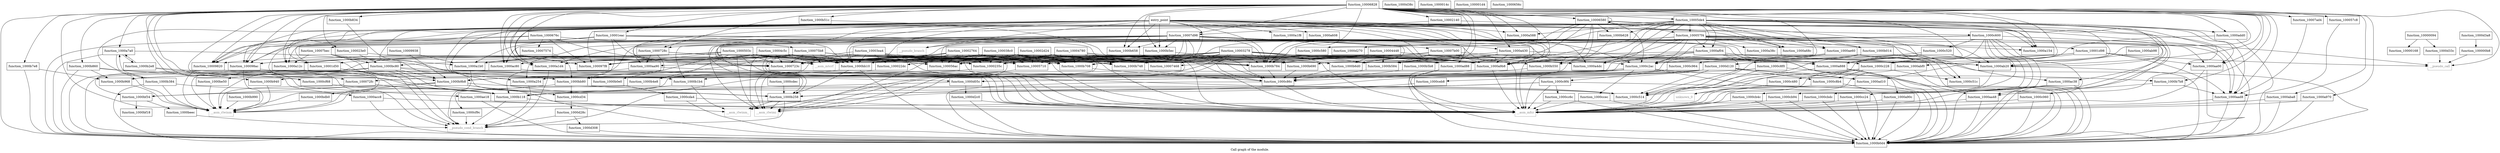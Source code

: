 digraph "Call graph of the module." {
  label="Call graph of the module.";
  node [shape=record];

  Node_function_10006828 [label="{function_10006828}"];
  Node_function_10009820 [label="{function_10009820}"];
  Node_function_1000ac80 [label="{function_1000ac80}"];
  Node_function_100098ac [label="{function_100098ac}"];
  Node_function_10009938 [label="{function_10009938}"];
  Node_function_1000a12c [label="{function_1000a12c}"];
  Node_function_1000a154 [label="{function_1000a154}"];
  Node_function_1000acc8 [label="{function_1000acc8}"];
  Node_function_1000a1b0 [label="{function_1000a1b0}"];
  Node_function_1000a1d4 [label="{function_1000a1d4}"];
  Node_function_1000a1f8 [label="{function_1000a1f8}"];
  Node_function_1000a254 [label="{function_1000a254}"];
  Node_function_1000a38c [label="{function_1000a38c}"];
  Node_function_1000ad10 [label="{function_1000ad10}"];
  Node_function_1000a430 [label="{function_1000a430}"];
  Node_function_1000a4dc [label="{function_1000a4dc}"];
  Node_function_1000b550 [label="{function_1000b550}"];
  Node_function_1000ab20 [label="{function_1000ab20}"];
  Node_function_1000ad88 [label="{function_1000ad88}"];
  Node_function_1000723c [label="{function_1000723c}"];
  Node_function_1000a588 [label="{function_1000a588}"];
  Node_function_1000728c [label="{function_1000728c}"];
  Node_function_100072fc [label="{function_100072fc}"];
  Node_function_1000a608 [label="{function_1000a608}"];
  Node_function_1000add0 [label="{function_1000add0}"];
  Node_function_1000b584 [label="{function_1000b584}"];
  Node_function_1000ab98 [label="{function_1000ab98}"];
  Node_function_1000b658 [label="{function_1000b658}"];
  Node_function_10007b00 [label="{function_10007b00}"];
  Node_function_1000ae18 [label="{function_1000ae18}"];
  Node_function_1000ae60 [label="{function_1000ae60}"];
  Node_function_1000a68c [label="{function_1000a68c}"];
  Node_function_1000aba8 [label="{function_1000aba8}"];
  Node_function_1000b5b8 [label="{function_1000b5b8}"];
  Node_function_1000af04 [label="{function_1000af04}"];
  Node_function_10007468 [label="{function_10007468}"];
  Node_function_1000abf0 [label="{function_1000abf0}"];
  Node_function_1000b690 [label="{function_1000b690}"];
  Node_function_10007bec [label="{function_10007bec}"];
  Node_function_1000aa90 [label="{function_1000aa90}"];
  Node_function_1000b014 [label="{function_1000b014}"];
  Node_function_1000b0d4 [label="{function_1000b0d4}"];
  Node_function_1000b0e0 [label="{function_1000b0e0}"];
  Node_function_1000a7a0 [label="{function_1000a7a0}"];
  Node_function_1000b5ec [label="{function_1000b5ec}"];
  Node_function_1000ac38 [label="{function_1000ac38}"];
  Node_function_10007574 [label="{function_10007574}"];
  Node_function_1000b118 [label="{function_1000b118}"];
  Node_function_1000b628 [label="{function_1000b628}"];
  Node_function_10007d98 [label="{function_10007d98}"];
  Node_function_1000b1b4 [label="{function_1000b1b4}"];
  Node_function_1000a888 [label="{function_1000a888}"];
  Node_function_1000b258 [label="{function_1000b258}"];
  Node_function_100075b8 [label="{function_100075b8}"];
  Node_function_1000a90c [label="{function_1000a90c}"];
  Node_function_10007ad4 [label="{function_10007ad4}"];
  Node_function_100097f8 [label="{function_100097f8}"];
  Node_function_1000b2e8 [label="{function_1000b2e8}"];
  Node_function_1000aad8 [label="{function_1000aad8}"];
  Node_function_1000b384 [label="{function_1000b384}"];
  Node_function_1000a970 [label="{function_1000a970}"];
  Node_function_1000a9b8 [label="{function_1000a9b8}"];
  Node_function_1000b4e8 [label="{function_1000b4e8}"];
  Node_function_1000aa00 [label="{function_1000aa00}"];
  Node_function_1000b51c [label="{function_1000b51c}"];
  Node_function_1000aa48 [label="{function_1000aa48}"];
  Node_function_1000c8b4 [label="{function_1000c8b4}"];
  Node_function_1000b6d0 [label="{function_1000b6d0}"];
  Node_function_1000b708 [label="{function_1000b708}"];
  Node_function_1000b748 [label="{function_1000b748}"];
  Node_function_1000b784 [label="{function_1000b784}"];
  Node_function_1000b7b8 [label="{function_1000b7b8}"];
  Node_function_1000b7e8 [label="{function_1000b7e8}"];
  Node_function_1000b834 [label="{function_1000b834}"];
  Node_function_1000b860 [label="{function_1000b860}"];
  Node_function_1000b940 [label="{function_1000b940}"];
  Node_function_1000b968 [label="{function_1000b968}"];
  Node_function_1000b990 [label="{function_1000b990}"];
  Node_function_1000b9b8 [label="{function_1000b9b8}"];
  Node_function_1000bb10 [label="{function_1000bb10}"];
  Node_function_1000bb80 [label="{function_1000bb80}"];
  Node_function_1000bc80 [label="{function_1000bc80}"];
  Node_function_1000bdb0 [label="{function_1000bdb0}"];
  Node_function_1000be50 [label="{function_1000be50}"];
  Node_function_1000beec [label="{function_1000beec}"];
  Node_function_1000bf18 [label="{function_1000bf18}"];
  Node_function_1000bf34 [label="{function_1000bf34}"];
  Node_function_1000c060 [label="{function_1000c060}"];
  Node_function_1000c228 [label="{function_1000c228}"];
  Node_function_1000c2ac [label="{function_1000c2ac}"];
  Node_function_1000c480 [label="{function_1000c480}"];
  Node_function_1000c514 [label="{function_1000c514}"];
  Node_function_1000c51c [label="{function_1000c51c}"];
  Node_function_1000c520 [label="{function_1000c520}"];
  Node_function_1000c580 [label="{function_1000c580}"];
  Node_function_1000c600 [label="{function_1000c600}"];
  Node_function_1000c86c [label="{function_1000c86c}"];
  Node_function_1000c8f0 [label="{function_1000c8f0}"];
  Node_function_1000c964 [label="{function_1000c964}"];
  Node_function_1000c9f4 [label="{function_1000c9f4}"];
  Node_function_1000cb4c [label="{function_1000cb4c}"];
  Node_function_1000cb94 [label="{function_1000cb94}"];
  Node_function_1000cbdc [label="{function_1000cbdc}"];
  Node_function_1000cc24 [label="{function_1000cc24}"];
  Node_function_1000cc6c [label="{function_1000cc6c}"];
  Node_function_1000ccec [label="{function_1000ccec}"];
  Node_function_1000cd34 [label="{function_1000cd34}"];
  Node_function_1000cda4 [label="{function_1000cda4}"];
  Node_function_1000cdec [label="{function_1000cdec}"];
  Node_function_1000ceb8 [label="{function_1000ceb8}"];
  Node_function_1000cf68 [label="{function_1000cf68}"];
  Node_function_1000cf9c [label="{function_1000cf9c}"];
  Node_function_1000d05c [label="{function_1000d05c}"];
  Node_function_1000d120 [label="{function_1000d120}"];
  Node_function_1000d270 [label="{function_1000d270}"];
  Node_function_1000d28c [label="{function_1000d28c}"];
  Node_function_1000d2c0 [label="{function_1000d2c0}"];
  Node_function_1000d308 [label="{function_1000d308}"];
  Node_function_1000d33c [label="{function_1000d33c}"];
  Node_function_1000d38c [label="{function_1000d38c}"];
  Node_function_1000d3a8 [label="{function_1000d3a8}"];
  Node___asm_rlwinm [color="gray50", fontcolor="gray50", label="{__asm_rlwinm}"];
  Node___asm_rlwinm_ [color="gray50", fontcolor="gray50", label="{__asm_rlwinm_}"];
  Node___asm_rlwimi [color="gray50", fontcolor="gray50", label="{__asm_rlwimi}"];
  Node___asm_mfcr [color="gray50", fontcolor="gray50", label="{__asm_mfcr}"];
  Node___asm_mtcrf [color="gray50", fontcolor="gray50", label="{__asm_mtcrf}"];
  Node_unknown_0 [color="gray50", fontcolor="gray50", label="{unknown_0}"];
  Node___pseudo_call [color="gray50", fontcolor="gray50", label="{__pseudo_call}"];
  Node___pseudo_branch [color="gray50", fontcolor="gray50", label="{__pseudo_branch}"];
  Node___pseudo_cond_branch [color="gray50", fontcolor="gray50", label="{__pseudo_cond_branch}"];
  Node_function_10000094 [label="{function_10000094}"];
  Node_function_100000b8 [label="{function_100000b8}"];
  Node_function_1000014c [label="{function_1000014c}"];
  Node_function_10000168 [label="{function_10000168}"];
  Node_function_100001d4 [label="{function_100001d4}"];
  Node_entry_point [label="{entry_point}"];
  Node_function_10001d50 [label="{function_10001d50}"];
  Node_function_10001d98 [label="{function_10001d98}"];
  Node_function_10001eac [label="{function_10001eac}"];
  Node_function_10002140 [label="{function_10002140}"];
  Node_function_100022dc [label="{function_100022dc}"];
  Node_function_1000235c [label="{function_1000235c}"];
  Node_function_100023e0 [label="{function_100023e0}"];
  Node_function_10002764 [label="{function_10002764}"];
  Node_function_10002d24 [label="{function_10002d24}"];
  Node_function_10003278 [label="{function_10003278}"];
  Node_function_100038c0 [label="{function_100038c0}"];
  Node_function_10003ea4 [label="{function_10003ea4}"];
  Node_function_10004448 [label="{function_10004448}"];
  Node_function_10004780 [label="{function_10004780}"];
  Node_function_10004c5c [label="{function_10004c5c}"];
  Node_function_1000503c [label="{function_1000503c}"];
  Node_function_100056ac [label="{function_100056ac}"];
  Node_function_10005710 [label="{function_10005710}"];
  Node_function_100057c8 [label="{function_100057c8}"];
  Node_function_100057f4 [label="{function_100057f4}"];
  Node_function_10005de4 [label="{function_10005de4}"];
  Node_function_1000656c [label="{function_1000656c}"];
  Node_function_10006580 [label="{function_10006580}"];
  Node_function_1000676c [label="{function_1000676c}"];
  Node_function_10006828 -> Node_function_10009820;
  Node_function_10006828 -> Node_function_1000ac80;
  Node_function_10006828 -> Node_function_100098ac;
  Node_function_10006828 -> Node_function_1000a12c;
  Node_function_10006828 -> Node_function_1000a154;
  Node_function_10006828 -> Node_function_1000acc8;
  Node_function_10006828 -> Node_function_1000a1d4;
  Node_function_10006828 -> Node_function_1000ad10;
  Node_function_10006828 -> Node_function_1000a430;
  Node_function_10006828 -> Node_function_1000ab20;
  Node_function_10006828 -> Node_function_1000723c;
  Node_function_10006828 -> Node_function_1000a588;
  Node_function_10006828 -> Node_function_1000728c;
  Node_function_10006828 -> Node_function_100072fc;
  Node_function_10006828 -> Node_function_1000add0;
  Node_function_10006828 -> Node_function_1000b584;
  Node_function_10006828 -> Node_function_1000b658;
  Node_function_10006828 -> Node_function_1000ae18;
  Node_function_10006828 -> Node_function_1000aba8;
  Node_function_10006828 -> Node_function_1000b0d4;
  Node_function_10006828 -> Node_function_1000a7a0;
  Node_function_10006828 -> Node_function_1000b5ec;
  Node_function_10006828 -> Node_function_1000b118;
  Node_function_10006828 -> Node_function_10007d98;
  Node_function_10006828 -> Node_function_1000a888;
  Node_function_10006828 -> Node_function_10007ad4;
  Node_function_10006828 -> Node_function_100097f8;
  Node_function_10006828 -> Node_function_1000aad8;
  Node_function_10006828 -> Node_function_1000a970;
  Node_function_10006828 -> Node_function_1000a9b8;
  Node_function_10006828 -> Node_function_1000aa00;
  Node_function_10006828 -> Node_function_1000b51c;
  Node_function_10006828 -> Node_function_1000b6d0;
  Node_function_10006828 -> Node_function_1000b784;
  Node_function_10006828 -> Node_function_1000b7b8;
  Node_function_10006828 -> Node_function_1000b7e8;
  Node_function_10006828 -> Node_function_1000b834;
  Node_function_10006828 -> Node_function_1000b860;
  Node_function_10006828 -> Node_function_1000c228;
  Node_function_10006828 -> Node_function_1000c2ac;
  Node_function_10006828 -> Node___asm_rlwinm;
  Node_function_10006828 -> Node___pseudo_call;
  Node_function_10006828 -> Node_function_10001eac;
  Node_function_10006828 -> Node_function_10002140;
  Node_function_10006828 -> Node_function_100023e0;
  Node_function_10006828 -> Node_function_100057c8;
  Node_function_10006828 -> Node_function_10005de4;
  Node_function_10006828 -> Node_function_10006580;
  Node_function_10009820 -> Node___asm_rlwinm;
  Node_function_10009820 -> Node___pseudo_cond_branch;
  Node_function_1000ac80 -> Node_function_1000b0d4;
  Node_function_1000ac80 -> Node___asm_mfcr;
  Node_function_100098ac -> Node___asm_rlwinm;
  Node_function_100098ac -> Node___pseudo_cond_branch;
  Node_function_10009938 -> Node_function_1000a1b0;
  Node_function_10009938 -> Node_function_1000b9b8;
  Node_function_1000a12c -> Node___pseudo_cond_branch;
  Node_function_1000acc8 -> Node_function_1000b0d4;
  Node_function_1000acc8 -> Node___asm_mfcr;
  Node_function_1000a1b0 -> Node___pseudo_cond_branch;
  Node_function_1000a1d4 -> Node___pseudo_cond_branch;
  Node_function_1000a254 -> Node___pseudo_cond_branch;
  Node_function_1000a38c -> Node_function_1000abf0;
  Node_function_1000ad10 -> Node_function_1000b0d4;
  Node_function_1000ad10 -> Node___asm_mfcr;
  Node_function_1000a430 -> Node_function_1000b584;
  Node_function_1000a430 -> Node_function_1000b5b8;
  Node_function_1000a430 -> Node_function_1000b0d4;
  Node_function_1000a430 -> Node_function_1000a9b8;
  Node_function_1000a430 -> Node_function_1000b784;
  Node_function_1000b550 -> Node_function_1000c86c;
  Node_function_1000ab20 -> Node_function_1000b0d4;
  Node_function_1000ab20 -> Node___asm_mfcr;
  Node_function_1000ad88 -> Node_function_1000b0d4;
  Node_function_1000ad88 -> Node___asm_mfcr;
  Node_function_1000728c -> Node_function_1000ad88;
  Node_function_1000728c -> Node_function_1000aa90;
  Node_function_1000728c -> Node_function_1000b0e0;
  Node_function_1000728c -> Node_function_1000aa48;
  Node_function_100072fc -> Node_function_1000b118;
  Node_function_100072fc -> Node___asm_rlwinm;
  Node_function_1000add0 -> Node_function_1000b0d4;
  Node_function_1000add0 -> Node___asm_mfcr;
  Node_function_1000b584 -> Node_function_1000c86c;
  Node_function_1000ab98 -> Node_function_1000ab20;
  Node_function_1000b658 -> Node_function_1000c86c;
  Node_function_10007b00 -> Node_function_1000a1d4;
  Node_function_10007b00 -> Node_function_1000b584;
  Node_function_10007b00 -> Node_function_1000a888;
  Node_function_10007b00 -> Node_function_1000a9b8;
  Node_function_10007b00 -> Node_function_1000b784;
  Node_function_1000ae18 -> Node_function_1000b0d4;
  Node_function_1000ae18 -> Node___asm_mfcr;
  Node_function_1000ae60 -> Node_function_1000b0d4;
  Node_function_1000ae60 -> Node_function_1000a9b8;
  Node_function_1000ae60 -> Node_function_1000bb80;
  Node_function_1000ae60 -> Node_function_1000c514;
  Node_function_1000ae60 -> Node_function_1000c51c;
  Node_function_1000aba8 -> Node_function_1000b0d4;
  Node_function_1000aba8 -> Node___asm_mfcr;
  Node_function_1000b5b8 -> Node_function_1000c86c;
  Node_function_1000af04 -> Node_function_1000ab20;
  Node_function_1000af04 -> Node_function_1000b0d4;
  Node_function_1000af04 -> Node_function_1000a888;
  Node_function_1000af04 -> Node_function_1000a9b8;
  Node_function_1000af04 -> Node_function_1000b9b8;
  Node_function_1000af04 -> Node_function_1000bb10;
  Node_function_1000af04 -> Node_function_1000bb80;
  Node_function_1000af04 -> Node_function_1000c514;
  Node_function_1000af04 -> Node_function_1000c8f0;
  Node_function_1000abf0 -> Node_function_1000b0d4;
  Node_function_1000abf0 -> Node___asm_mfcr;
  Node_function_1000b690 -> Node_function_1000c86c;
  Node_function_10007bec -> Node_function_1000a12c;
  Node_function_10007bec -> Node_function_1000a1b0;
  Node_function_10007bec -> Node_function_1000b9b8;
  Node_function_10007bec -> Node_function_1000bc80;
  Node_function_1000aa90 -> Node_function_1000b0d4;
  Node_function_1000aa90 -> Node___asm_mfcr;
  Node_function_1000b014 -> Node_function_1000c514;
  Node_function_1000b014 -> Node_function_1000c51c;
  Node_function_1000b014 -> Node_function_1000c964;
  Node_function_1000b0e0 -> Node_function_1000cda4;
  Node_function_1000a7a0 -> Node_function_1000b0d4;
  Node_function_1000a7a0 -> Node_function_1000b2e8;
  Node_function_1000a7a0 -> Node_function_1000b384;
  Node_function_1000a7a0 -> Node___asm_mfcr;
  Node_function_1000b5ec -> Node_function_1000c86c;
  Node_function_1000ac38 -> Node_function_1000b0d4;
  Node_function_1000ac38 -> Node___asm_mfcr;
  Node_function_10007574 -> Node_function_1000bb80;
  Node_function_1000b118 -> Node___asm_rlwinm_;
  Node_function_1000b118 -> Node___pseudo_cond_branch;
  Node_function_1000b628 -> Node_function_1000c86c;
  Node_function_10007d98 -> Node_function_1000ac80;
  Node_function_10007d98 -> Node_function_1000a430;
  Node_function_10007d98 -> Node_function_1000ad88;
  Node_function_10007d98 -> Node_function_1000723c;
  Node_function_10007d98 -> Node_function_1000728c;
  Node_function_10007d98 -> Node_function_1000b658;
  Node_function_10007d98 -> Node_function_10007b00;
  Node_function_10007d98 -> Node_function_1000b690;
  Node_function_10007d98 -> Node_function_10007bec;
  Node_function_10007d98 -> Node_function_1000b0d4;
  Node_function_10007d98 -> Node_function_1000b5ec;
  Node_function_10007d98 -> Node_function_1000b1b4;
  Node_function_10007d98 -> Node_function_1000a888;
  Node_function_10007d98 -> Node_function_1000a9b8;
  Node_function_10007d98 -> Node_function_1000aa00;
  Node_function_10007d98 -> Node_function_1000b6d0;
  Node_function_10007d98 -> Node_function_1000b708;
  Node_function_10007d98 -> Node_function_1000b748;
  Node_function_10007d98 -> Node_function_1000b784;
  Node_function_10007d98 -> Node_function_1000bb10;
  Node_function_10007d98 -> Node_function_1000c228;
  Node_function_10007d98 -> Node___asm_rlwinm;
  Node_function_10007d98 -> Node___asm_rlwimi;
  Node_function_10007d98 -> Node___pseudo_branch;
  Node_function_10007d98 -> Node_function_100056ac;
  Node_function_10007d98 -> Node_function_10005710;
  Node_function_1000b1b4 -> Node_function_1000b118;
  Node_function_1000b1b4 -> Node___asm_rlwinm_;
  Node_function_1000a888 -> Node_function_1000b0d4;
  Node_function_1000a888 -> Node_function_1000a90c;
  Node_function_1000a888 -> Node___asm_mfcr;
  Node_function_1000b258 -> Node___asm_rlwinm_;
  Node_function_1000b258 -> Node___asm_rlwimi;
  Node_function_1000b258 -> Node___pseudo_cond_branch;
  Node_function_100075b8 -> Node_function_1000ac80;
  Node_function_100075b8 -> Node_function_1000a12c;
  Node_function_100075b8 -> Node_function_1000a1d4;
  Node_function_100075b8 -> Node_function_1000723c;
  Node_function_100075b8 -> Node_function_1000b584;
  Node_function_100075b8 -> Node_function_1000b690;
  Node_function_100075b8 -> Node_function_1000a888;
  Node_function_100075b8 -> Node_function_1000a9b8;
  Node_function_100075b8 -> Node_function_1000b6d0;
  Node_function_100075b8 -> Node_function_1000b784;
  Node_function_100075b8 -> Node_function_1000bb10;
  Node_function_100075b8 -> Node_function_1000bb80;
  Node_function_100075b8 -> Node_function_1000bc80;
  Node_function_100075b8 -> Node_function_1000c2ac;
  Node_function_100075b8 -> Node___asm_rlwinm;
  Node_function_100075b8 -> Node___asm_mfcr;
  Node_function_100075b8 -> Node___asm_mtcrf;
  Node_function_1000a90c -> Node_function_1000b0d4;
  Node_function_1000a90c -> Node___asm_mfcr;
  Node_function_10007ad4 -> Node_function_1000aad8;
  Node_function_1000b2e8 -> Node_function_1000a7a0;
  Node_function_1000b2e8 -> Node_function_1000b258;
  Node_function_1000b2e8 -> Node_function_1000cf68;
  Node_function_1000aad8 -> Node_function_1000b0d4;
  Node_function_1000aad8 -> Node___asm_mfcr;
  Node_function_1000b384 -> Node_function_1000b0d4;
  Node_function_1000b384 -> Node_function_1000a7a0;
  Node_function_1000b384 -> Node_function_1000b118;
  Node_function_1000b384 -> Node___asm_rlwinm;
  Node_function_1000a970 -> Node_function_1000b0d4;
  Node_function_1000a970 -> Node___asm_mfcr;
  Node_function_1000a9b8 -> Node_function_1000b0d4;
  Node_function_1000a9b8 -> Node___asm_mfcr;
  Node_function_1000b4e8 -> Node_function_1000cf9c;
  Node_function_1000aa00 -> Node_function_1000b0d4;
  Node_function_1000aa00 -> Node___asm_mfcr;
  Node_function_1000b51c -> Node_function_1000c86c;
  Node_function_1000aa48 -> Node_function_1000b0d4;
  Node_function_1000aa48 -> Node___asm_mfcr;
  Node_function_1000c8b4 -> Node_function_1000b0d4;
  Node_function_1000c8b4 -> Node___asm_mfcr;
  Node_function_1000b6d0 -> Node_function_1000c86c;
  Node_function_1000b708 -> Node_function_1000c86c;
  Node_function_1000b748 -> Node_function_1000c86c;
  Node_function_1000b784 -> Node_function_1000c86c;
  Node_function_1000b7b8 -> Node_function_1000aad8;
  Node_function_1000b7b8 -> Node_function_1000aa48;
  Node_function_1000b7e8 -> Node_function_1000b0d4;
  Node_function_1000b7e8 -> Node_function_1000b968;
  Node_function_1000b834 -> Node_function_1000b258;
  Node_function_1000b860 -> Node_function_1000b0d4;
  Node_function_1000b860 -> Node_function_1000b940;
  Node_function_1000b860 -> Node_function_1000b968;
  Node_function_1000b860 -> Node_function_1000d05c;
  Node_function_1000b940 -> Node___asm_rlwinm;
  Node_function_1000b968 -> Node___asm_rlwinm;
  Node_function_1000b990 -> Node___asm_rlwinm;
  Node_function_1000b9b8 -> Node_function_1000b0d4;
  Node_function_1000b9b8 -> Node_function_1000bdb0;
  Node_function_1000b9b8 -> Node_function_1000bf34;
  Node_function_1000b9b8 -> Node_function_1000c514;
  Node_function_1000b9b8 -> Node_function_1000cd34;
  Node_function_1000b9b8 -> Node___asm_rlwinm;
  Node_function_1000bb10 -> Node_function_1000b0d4;
  Node_function_1000bb10 -> Node_function_1000b258;
  Node_function_1000bb10 -> Node_function_1000b9b8;
  Node_function_1000bb80 -> Node_function_1000bf34;
  Node_function_1000bb80 -> Node_function_1000c514;
  Node_function_1000bb80 -> Node_function_1000cd34;
  Node_function_1000bc80 -> Node_function_1000b118;
  Node_function_1000bc80 -> Node_function_1000b9b8;
  Node_function_1000bc80 -> Node_function_1000bb80;
  Node_function_1000bc80 -> Node_function_1000be50;
  Node_function_1000bc80 -> Node_function_1000bf34;
  Node_function_1000bc80 -> Node_function_1000c514;
  Node_function_1000bc80 -> Node___asm_rlwinm;
  Node_function_1000bdb0 -> Node___asm_rlwinm;
  Node_function_1000be50 -> Node___asm_rlwinm;
  Node_function_1000beec -> Node___pseudo_cond_branch;
  Node_function_1000bf34 -> Node_function_1000beec;
  Node_function_1000bf34 -> Node_function_1000bf18;
  Node_function_1000c060 -> Node_function_1000b0d4;
  Node_function_1000c060 -> Node___asm_rlwinm_;
  Node_function_1000c228 -> Node_function_1000c8b4;
  Node_function_1000c228 -> Node_function_1000c480;
  Node_function_1000c228 -> Node_function_1000c514;
  Node_function_1000c228 -> Node_function_1000c51c;
  Node_function_1000c228 -> Node_unknown_0;
  Node_function_1000c2ac -> Node_function_1000ad10;
  Node_function_1000c2ac -> Node_function_1000b0d4;
  Node_function_1000c2ac -> Node_function_1000b940;
  Node_function_1000c2ac -> Node_function_1000b968;
  Node_function_1000c2ac -> Node_function_1000ccec;
  Node_function_1000c2ac -> Node_function_1000d05c;
  Node_function_1000c2ac -> Node___asm_rlwinm;
  Node_function_1000c2ac -> Node___asm_mfcr;
  Node_function_1000c480 -> Node_unknown_0;
  Node_function_1000c520 -> Node_function_1000ab20;
  Node_function_1000c520 -> Node_function_1000a888;
  Node_function_1000c520 -> Node_function_1000d120;
  Node_function_1000c600 -> Node_function_1000b0d4;
  Node_function_1000c600 -> Node_function_1000b118;
  Node_function_1000c600 -> Node_function_1000b258;
  Node_function_1000c600 -> Node_function_1000c228;
  Node_function_1000c600 -> Node_function_1000c520;
  Node_function_1000c600 -> Node_function_1000c580;
  Node_function_1000c600 -> Node_function_1000cb4c;
  Node_function_1000c600 -> Node_function_1000cb94;
  Node_function_1000c600 -> Node_function_1000cbdc;
  Node_function_1000c600 -> Node_function_1000cc24;
  Node_function_1000c600 -> Node_function_1000d270;
  Node_function_1000c600 -> Node___pseudo_call;
  Node_function_1000c86c -> Node_function_1000b0d4;
  Node_function_1000c86c -> Node___asm_mfcr;
  Node_function_1000c8f0 -> Node_function_1000b0d4;
  Node_function_1000c8f0 -> Node_function_1000ceb8;
  Node_function_1000c8f0 -> Node___asm_mfcr;
  Node_function_1000c964 -> Node_function_1000b1b4;
  Node_function_1000c964 -> Node_function_1000c9f4;
  Node_function_1000c9f4 -> Node_function_1000b0d4;
  Node_function_1000c9f4 -> Node_function_1000b118;
  Node_function_1000c9f4 -> Node_function_1000cc6c;
  Node_function_1000c9f4 -> Node___asm_rlwinm;
  Node_function_1000c9f4 -> Node___asm_mfcr;
  Node_function_1000cb4c -> Node_function_1000b0d4;
  Node_function_1000cb4c -> Node___asm_mfcr;
  Node_function_1000cb94 -> Node_function_1000b0d4;
  Node_function_1000cb94 -> Node___asm_mfcr;
  Node_function_1000cbdc -> Node_function_1000b0d4;
  Node_function_1000cbdc -> Node___asm_mfcr;
  Node_function_1000cc24 -> Node_function_1000b0d4;
  Node_function_1000cc24 -> Node___asm_mfcr;
  Node_function_1000cc6c -> Node_function_1000b0d4;
  Node_function_1000cc6c -> Node___asm_mfcr;
  Node_function_1000ccec -> Node_function_1000b0d4;
  Node_function_1000ccec -> Node___asm_mfcr;
  Node_function_1000cd34 -> Node_function_1000d28c;
  Node_function_1000cda4 -> Node_function_1000b0d4;
  Node_function_1000cda4 -> Node___asm_mfcr;
  Node_function_1000cdec -> Node_function_1000b258;
  Node_function_1000ceb8 -> Node_function_1000b258;
  Node_function_1000cf68 -> Node_function_1000b118;
  Node_function_1000cf9c -> Node___pseudo_cond_branch;
  Node_function_1000d05c -> Node_function_1000b118;
  Node_function_1000d05c -> Node_function_1000d2c0;
  Node_function_1000d120 -> Node_function_1000ad10;
  Node_function_1000d120 -> Node_function_1000b258;
  Node_function_1000d120 -> Node_function_1000c8b4;
  Node_function_1000d120 -> Node_function_1000b7b8;
  Node_function_1000d120 -> Node_function_1000b968;
  Node_function_1000d120 -> Node_function_1000c514;
  Node_function_1000d120 -> Node_function_1000d05c;
  Node_function_1000d120 -> Node___pseudo_cond_branch;
  Node_function_1000d28c -> Node_function_1000d308;
  Node_function_1000d28c -> Node___pseudo_cond_branch;
  Node_function_1000d2c0 -> Node_function_1000b0d4;
  Node_function_1000d2c0 -> Node___asm_mfcr;
  Node_function_1000d308 -> Node_function_1000b0d4;
  Node_function_1000d33c -> Node___pseudo_call;
  Node_function_1000d3a8 -> Node_function_100000b8;
  Node_function_10000094 -> Node_function_1000d33c;
  Node_function_10000094 -> Node_function_10000168;
  Node_function_100000b8 -> Node___pseudo_call;
  Node_entry_point -> Node_function_10009820;
  Node_entry_point -> Node_function_1000ac80;
  Node_entry_point -> Node_function_100098ac;
  Node_entry_point -> Node_function_1000a12c;
  Node_entry_point -> Node_function_1000a154;
  Node_entry_point -> Node_function_1000a1d4;
  Node_entry_point -> Node_function_1000a1f8;
  Node_entry_point -> Node_function_1000a254;
  Node_entry_point -> Node_function_1000a4dc;
  Node_entry_point -> Node_function_1000ad88;
  Node_entry_point -> Node_function_1000723c;
  Node_entry_point -> Node_function_1000a588;
  Node_entry_point -> Node_function_1000a608;
  Node_entry_point -> Node_function_1000b584;
  Node_entry_point -> Node_function_1000b658;
  Node_entry_point -> Node_function_1000a68c;
  Node_entry_point -> Node_function_1000b0d4;
  Node_entry_point -> Node_function_1000b5ec;
  Node_entry_point -> Node_function_1000b1b4;
  Node_entry_point -> Node_function_1000a888;
  Node_entry_point -> Node_function_1000b258;
  Node_entry_point -> Node_function_100097f8;
  Node_entry_point -> Node_function_1000a9b8;
  Node_entry_point -> Node_function_1000b6d0;
  Node_entry_point -> Node_function_1000b748;
  Node_entry_point -> Node_function_1000b784;
  Node_entry_point -> Node_function_1000bb10;
  Node_entry_point -> Node_function_1000c2ac;
  Node_entry_point -> Node_function_1000c600;
  Node_entry_point -> Node___asm_rlwinm;
  Node_entry_point -> Node___asm_mfcr;
  Node_entry_point -> Node___asm_mtcrf;
  Node_entry_point -> Node___pseudo_branch;
  Node_entry_point -> Node_function_10001d50;
  Node_entry_point -> Node_function_1000235c;
  Node_function_10001d50 -> Node___pseudo_cond_branch;
  Node_function_10001d98 -> Node_function_1000aa90;
  Node_function_10001d98 -> Node_function_1000aad8;
  Node_function_10001d98 -> Node_function_1000aa00;
  Node_function_10001d98 -> Node_function_1000c228;
  Node_function_10001d98 -> Node_function_1000c2ac;
  Node_function_10001d98 -> Node___pseudo_call;
  Node_function_10001eac -> Node_function_1000a1b0;
  Node_function_10001eac -> Node_function_1000b0d4;
  Node_function_10001eac -> Node_function_1000bb10;
  Node_function_10001eac -> Node_function_1000bb80;
  Node_function_10001eac -> Node___asm_mfcr;
  Node_function_10001eac -> Node___asm_mtcrf;
  Node_function_10001eac -> Node_function_10001d98;
  Node_function_10002140 -> Node_function_10007d98;
  Node_function_10002140 -> Node_function_1000aad8;
  Node_function_100022dc -> Node_function_1000b4e8;
  Node_function_1000235c -> Node_function_1000a254;
  Node_function_100023e0 -> Node_function_1000bb10;
  Node_function_100023e0 -> Node_function_1000bc80;
  Node_function_10002764 -> Node_function_1000a1b0;
  Node_function_10002764 -> Node_function_1000723c;
  Node_function_10002764 -> Node_function_10007468;
  Node_function_10002764 -> Node_function_1000a9b8;
  Node_function_10002764 -> Node_function_1000b708;
  Node_function_10002764 -> Node_function_1000b748;
  Node_function_10002764 -> Node_function_1000b784;
  Node_function_10002764 -> Node_function_1000bb10;
  Node_function_10002764 -> Node___asm_rlwimi;
  Node_function_10002764 -> Node___asm_mfcr;
  Node_function_10002764 -> Node___asm_mtcrf;
  Node_function_10002764 -> Node_function_1000235c;
  Node_function_10002764 -> Node_function_100056ac;
  Node_function_10002764 -> Node_function_10005710;
  Node_function_10002d24 -> Node_function_1000723c;
  Node_function_10002d24 -> Node_function_10007468;
  Node_function_10002d24 -> Node_function_1000a9b8;
  Node_function_10002d24 -> Node_function_1000b708;
  Node_function_10002d24 -> Node_function_1000b748;
  Node_function_10002d24 -> Node_function_1000b784;
  Node_function_10002d24 -> Node_function_1000bb10;
  Node_function_10002d24 -> Node___asm_rlwimi;
  Node_function_10002d24 -> Node___asm_mfcr;
  Node_function_10002d24 -> Node___asm_mtcrf;
  Node_function_10002d24 -> Node_function_1000235c;
  Node_function_10002d24 -> Node_function_100056ac;
  Node_function_10002d24 -> Node_function_10005710;
  Node_function_10003278 -> Node_function_1000ad88;
  Node_function_10003278 -> Node_function_1000723c;
  Node_function_10003278 -> Node_function_1000b584;
  Node_function_10003278 -> Node_function_10007468;
  Node_function_10003278 -> Node_function_1000b690;
  Node_function_10003278 -> Node_function_1000a888;
  Node_function_10003278 -> Node_function_1000a9b8;
  Node_function_10003278 -> Node_function_1000b708;
  Node_function_10003278 -> Node_function_1000b748;
  Node_function_10003278 -> Node_function_1000b784;
  Node_function_10003278 -> Node_function_1000b9b8;
  Node_function_10003278 -> Node_function_1000bb10;
  Node_function_10003278 -> Node___asm_rlwimi;
  Node_function_10003278 -> Node___asm_mfcr;
  Node_function_10003278 -> Node___asm_mtcrf;
  Node_function_10003278 -> Node_function_1000235c;
  Node_function_10003278 -> Node_function_100056ac;
  Node_function_10003278 -> Node_function_10005710;
  Node_function_100038c0 -> Node_function_1000723c;
  Node_function_100038c0 -> Node_function_10007468;
  Node_function_100038c0 -> Node_function_1000a9b8;
  Node_function_100038c0 -> Node_function_1000b708;
  Node_function_100038c0 -> Node_function_1000b748;
  Node_function_100038c0 -> Node_function_1000b784;
  Node_function_100038c0 -> Node_function_1000bb10;
  Node_function_100038c0 -> Node___asm_rlwimi;
  Node_function_100038c0 -> Node___asm_mfcr;
  Node_function_100038c0 -> Node___asm_mtcrf;
  Node_function_100038c0 -> Node_function_100022dc;
  Node_function_100038c0 -> Node_function_1000235c;
  Node_function_100038c0 -> Node_function_100056ac;
  Node_function_100038c0 -> Node_function_10005710;
  Node_function_10003ea4 -> Node_function_1000723c;
  Node_function_10003ea4 -> Node_function_1000a9b8;
  Node_function_10003ea4 -> Node_function_1000b708;
  Node_function_10003ea4 -> Node_function_1000b748;
  Node_function_10003ea4 -> Node_function_1000b784;
  Node_function_10003ea4 -> Node_function_1000bb10;
  Node_function_10003ea4 -> Node___asm_rlwimi;
  Node_function_10003ea4 -> Node___asm_mfcr;
  Node_function_10003ea4 -> Node___asm_mtcrf;
  Node_function_10003ea4 -> Node_function_100022dc;
  Node_function_10003ea4 -> Node_function_1000235c;
  Node_function_10003ea4 -> Node_function_100056ac;
  Node_function_10003ea4 -> Node_function_10005710;
  Node_function_10004448 -> Node_function_1000b550;
  Node_function_10004448 -> Node_function_1000723c;
  Node_function_10004448 -> Node_function_1000b584;
  Node_function_10004448 -> Node_function_10007468;
  Node_function_10004448 -> Node_function_1000b6d0;
  Node_function_10004448 -> Node_function_1000b784;
  Node_function_10004448 -> Node_function_1000bb10;
  Node_function_10004448 -> Node___asm_mfcr;
  Node_function_10004448 -> Node_function_1000235c;
  Node_function_10004780 -> Node_function_1000723c;
  Node_function_10004780 -> Node_function_10007468;
  Node_function_10004780 -> Node_function_1000a9b8;
  Node_function_10004780 -> Node_function_1000b708;
  Node_function_10004780 -> Node_function_1000b748;
  Node_function_10004780 -> Node_function_1000b784;
  Node_function_10004780 -> Node_function_1000bb10;
  Node_function_10004780 -> Node___asm_rlwimi;
  Node_function_10004780 -> Node___asm_mfcr;
  Node_function_10004780 -> Node___asm_mtcrf;
  Node_function_10004780 -> Node_function_1000235c;
  Node_function_10004780 -> Node_function_100056ac;
  Node_function_10004780 -> Node_function_10005710;
  Node_function_10004c5c -> Node_function_100098ac;
  Node_function_10004c5c -> Node_function_1000a1b0;
  Node_function_10004c5c -> Node_function_1000723c;
  Node_function_10004c5c -> Node_function_100097f8;
  Node_function_10004c5c -> Node_function_1000a9b8;
  Node_function_10004c5c -> Node_function_1000b708;
  Node_function_10004c5c -> Node_function_1000b748;
  Node_function_10004c5c -> Node_function_1000b784;
  Node_function_10004c5c -> Node_function_1000bb10;
  Node_function_10004c5c -> Node___asm_rlwimi;
  Node_function_10004c5c -> Node___asm_mfcr;
  Node_function_10004c5c -> Node___asm_mtcrf;
  Node_function_10004c5c -> Node_function_1000235c;
  Node_function_10004c5c -> Node_function_100056ac;
  Node_function_10004c5c -> Node_function_10005710;
  Node_function_1000503c -> Node_function_10009820;
  Node_function_1000503c -> Node_function_100098ac;
  Node_function_1000503c -> Node_function_1000a12c;
  Node_function_1000503c -> Node_function_1000a1b0;
  Node_function_1000503c -> Node_function_1000a4dc;
  Node_function_1000503c -> Node_function_1000ab20;
  Node_function_1000503c -> Node_function_1000723c;
  Node_function_1000503c -> Node_function_100072fc;
  Node_function_1000503c -> Node_function_1000abf0;
  Node_function_1000503c -> Node_function_100097f8;
  Node_function_1000503c -> Node_function_1000a9b8;
  Node_function_1000503c -> Node_function_1000b4e8;
  Node_function_1000503c -> Node_function_1000b708;
  Node_function_1000503c -> Node_function_1000b748;
  Node_function_1000503c -> Node_function_1000b784;
  Node_function_1000503c -> Node_function_1000bb10;
  Node_function_1000503c -> Node___asm_rlwimi;
  Node_function_1000503c -> Node___asm_mfcr;
  Node_function_1000503c -> Node___asm_mtcrf;
  Node_function_1000503c -> Node_function_10001d50;
  Node_function_1000503c -> Node_function_1000235c;
  Node_function_1000503c -> Node_function_100056ac;
  Node_function_1000503c -> Node_function_10005710;
  Node_function_10005710 -> Node___asm_rlwinm_;
  Node_function_100057c8 -> Node_function_1000aad8;
  Node_function_100057f4 -> Node_function_10009820;
  Node_function_100057f4 -> Node_function_100098ac;
  Node_function_100057f4 -> Node_function_1000a12c;
  Node_function_100057f4 -> Node_function_1000a154;
  Node_function_100057f4 -> Node_function_1000a1d4;
  Node_function_100057f4 -> Node_function_1000a254;
  Node_function_100057f4 -> Node_function_1000a38c;
  Node_function_100057f4 -> Node_function_1000a4dc;
  Node_function_100057f4 -> Node_function_1000ab20;
  Node_function_100057f4 -> Node_function_1000ae60;
  Node_function_100057f4 -> Node_function_1000a68c;
  Node_function_100057f4 -> Node_function_1000af04;
  Node_function_100057f4 -> Node_function_1000b014;
  Node_function_100057f4 -> Node_function_1000ac38;
  Node_function_100057f4 -> Node_function_1000b258;
  Node_function_100057f4 -> Node_function_100097f8;
  Node_function_100057f4 -> Node_function_1000aad8;
  Node_function_100057f4 -> Node_function_1000a9b8;
  Node_function_100057f4 -> Node_function_1000c2ac;
  Node_function_10005de4 -> Node_function_10009820;
  Node_function_10005de4 -> Node_function_100098ac;
  Node_function_10005de4 -> Node_function_1000a154;
  Node_function_10005de4 -> Node_function_1000a1d4;
  Node_function_10005de4 -> Node_function_1000a4dc;
  Node_function_10005de4 -> Node_function_1000b550;
  Node_function_10005de4 -> Node_function_1000ab20;
  Node_function_10005de4 -> Node_function_1000ad88;
  Node_function_10005de4 -> Node_function_1000a588;
  Node_function_10005de4 -> Node_function_1000add0;
  Node_function_10005de4 -> Node_function_1000ae60;
  Node_function_10005de4 -> Node_function_1000a68c;
  Node_function_10005de4 -> Node_function_1000af04;
  Node_function_10005de4 -> Node_function_1000abf0;
  Node_function_10005de4 -> Node_function_1000aa90;
  Node_function_10005de4 -> Node_function_1000b014;
  Node_function_10005de4 -> Node_function_1000ac38;
  Node_function_10005de4 -> Node_function_1000b628;
  Node_function_10005de4 -> Node_function_100097f8;
  Node_function_10005de4 -> Node_function_1000aad8;
  Node_function_10005de4 -> Node_function_1000a9b8;
  Node_function_10005de4 -> Node_function_1000aa00;
  Node_function_10005de4 -> Node_function_1000aa48;
  Node_function_10005de4 -> Node_function_1000b784;
  Node_function_10005de4 -> Node_function_1000b9b8;
  Node_function_10005de4 -> Node_function_1000c060;
  Node_function_10005de4 -> Node_function_1000c2ac;
  Node_function_10005de4 -> Node_function_100057f4;
  Node_function_10006580 -> Node_function_1000b550;
  Node_function_10006580 -> Node_function_1000b584;
  Node_function_10006580 -> Node_function_1000b0d4;
  Node_function_10006580 -> Node_function_1000b628;
  Node_function_10006580 -> Node_function_1000a888;
  Node_function_10006580 -> Node_function_1000a9b8;
  Node_function_10006580 -> Node_function_1000b748;
  Node_function_10006580 -> Node_function_1000b784;
  Node_function_10006580 -> Node_function_1000c2ac;
  Node_function_10006580 -> Node_function_100057f4;
  Node_function_10006580 -> Node_function_10006580;
  Node_function_1000676c -> Node_function_10009820;
  Node_function_1000676c -> Node_function_100098ac;
  Node_function_1000676c -> Node_function_1000723c;
  Node_function_1000676c -> Node_function_10007574;
  Node_function_1000676c -> Node_function_100075b8;
  Node_function_1000676c -> Node_function_100097f8;
}
